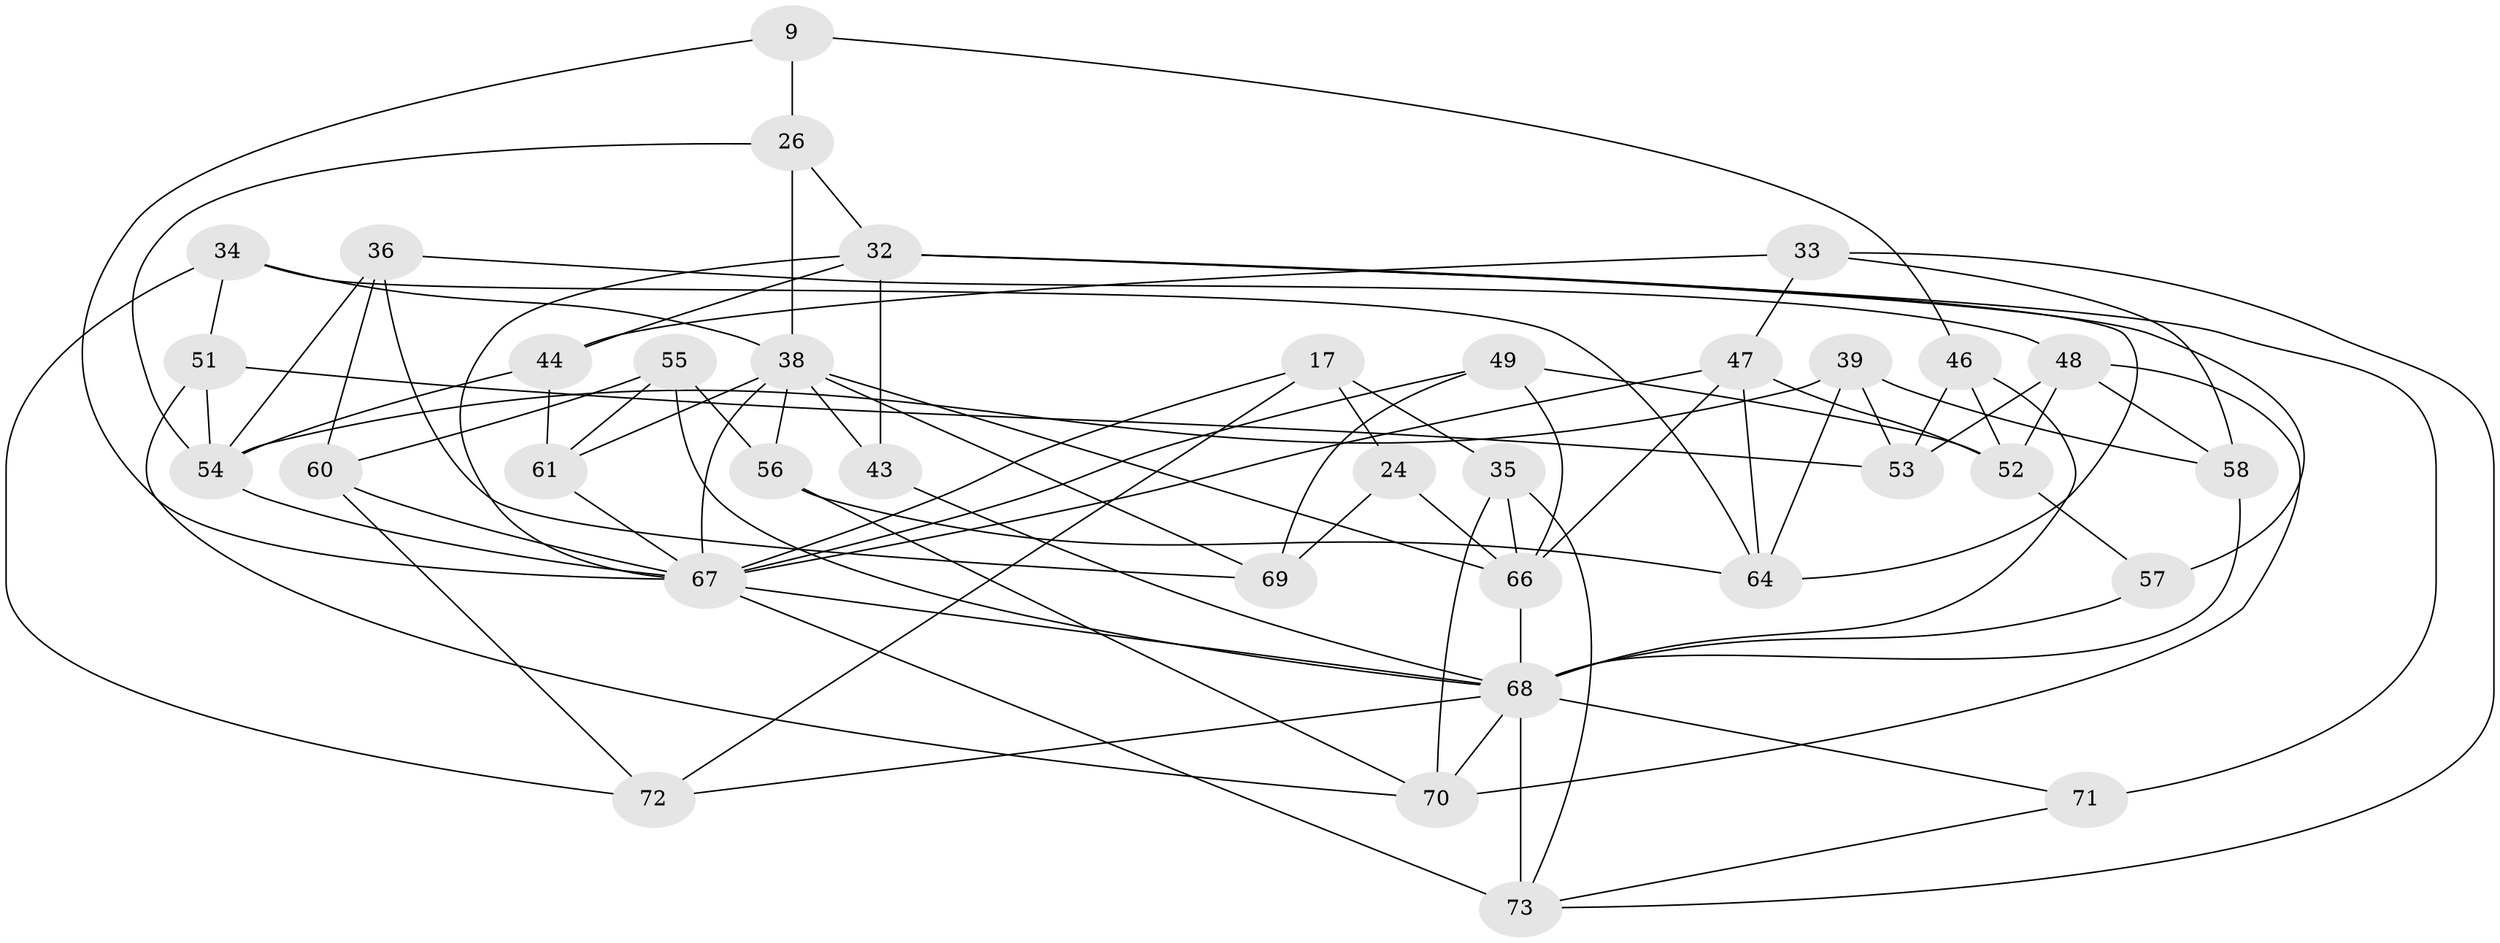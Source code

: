 // original degree distribution, {4: 1.0}
// Generated by graph-tools (version 1.1) at 2025/57/03/09/25 04:57:41]
// undirected, 36 vertices, 85 edges
graph export_dot {
graph [start="1"]
  node [color=gray90,style=filled];
  9;
  17 [super="+2"];
  24;
  26 [super="+8"];
  32 [super="+3+30+13"];
  33;
  34;
  35;
  36;
  38 [super="+25+20"];
  39;
  43 [super="+27"];
  44;
  46;
  47 [super="+37"];
  48 [super="+14"];
  49 [super="+10"];
  51;
  52 [super="+50"];
  53;
  54 [super="+28"];
  55;
  56;
  57;
  58;
  60;
  61;
  64 [super="+12"];
  66 [super="+29+59"];
  67 [super="+40+7+42"];
  68 [super="+19+41+31+65"];
  69;
  70 [super="+62"];
  71;
  72;
  73 [super="+63"];
  9 -- 46;
  9 -- 26 [weight=2];
  9 -- 67;
  17 -- 24 [weight=2];
  17 -- 72;
  17 -- 35;
  17 -- 67 [weight=2];
  24 -- 69;
  24 -- 66;
  26 -- 38 [weight=2];
  26 -- 32;
  26 -- 54;
  32 -- 44;
  32 -- 43 [weight=2];
  32 -- 71 [weight=2];
  32 -- 67 [weight=2];
  32 -- 57;
  32 -- 64;
  33 -- 44;
  33 -- 73;
  33 -- 58;
  33 -- 47;
  34 -- 51;
  34 -- 72;
  34 -- 38;
  34 -- 64;
  35 -- 73;
  35 -- 66;
  35 -- 70;
  36 -- 48;
  36 -- 60;
  36 -- 54;
  36 -- 69;
  38 -- 61;
  38 -- 69;
  38 -- 43 [weight=3];
  38 -- 56;
  38 -- 66;
  38 -- 67 [weight=2];
  39 -- 53;
  39 -- 58;
  39 -- 64;
  39 -- 54;
  43 -- 68 [weight=3];
  44 -- 54;
  44 -- 61;
  46 -- 53;
  46 -- 52;
  46 -- 68;
  47 -- 64 [weight=2];
  47 -- 66;
  47 -- 52;
  47 -- 67;
  48 -- 53;
  48 -- 52 [weight=2];
  48 -- 58;
  48 -- 70;
  49 -- 69;
  49 -- 66 [weight=2];
  49 -- 67 [weight=2];
  49 -- 52;
  51 -- 53;
  51 -- 70;
  51 -- 54;
  52 -- 57;
  54 -- 67;
  55 -- 61;
  55 -- 56;
  55 -- 60;
  55 -- 68;
  56 -- 64;
  56 -- 70;
  57 -- 68 [weight=2];
  58 -- 68;
  60 -- 67;
  60 -- 72;
  61 -- 67;
  66 -- 68 [weight=4];
  67 -- 73 [weight=2];
  67 -- 68;
  68 -- 71;
  68 -- 72;
  68 -- 70 [weight=2];
  68 -- 73 [weight=3];
  71 -- 73;
}

